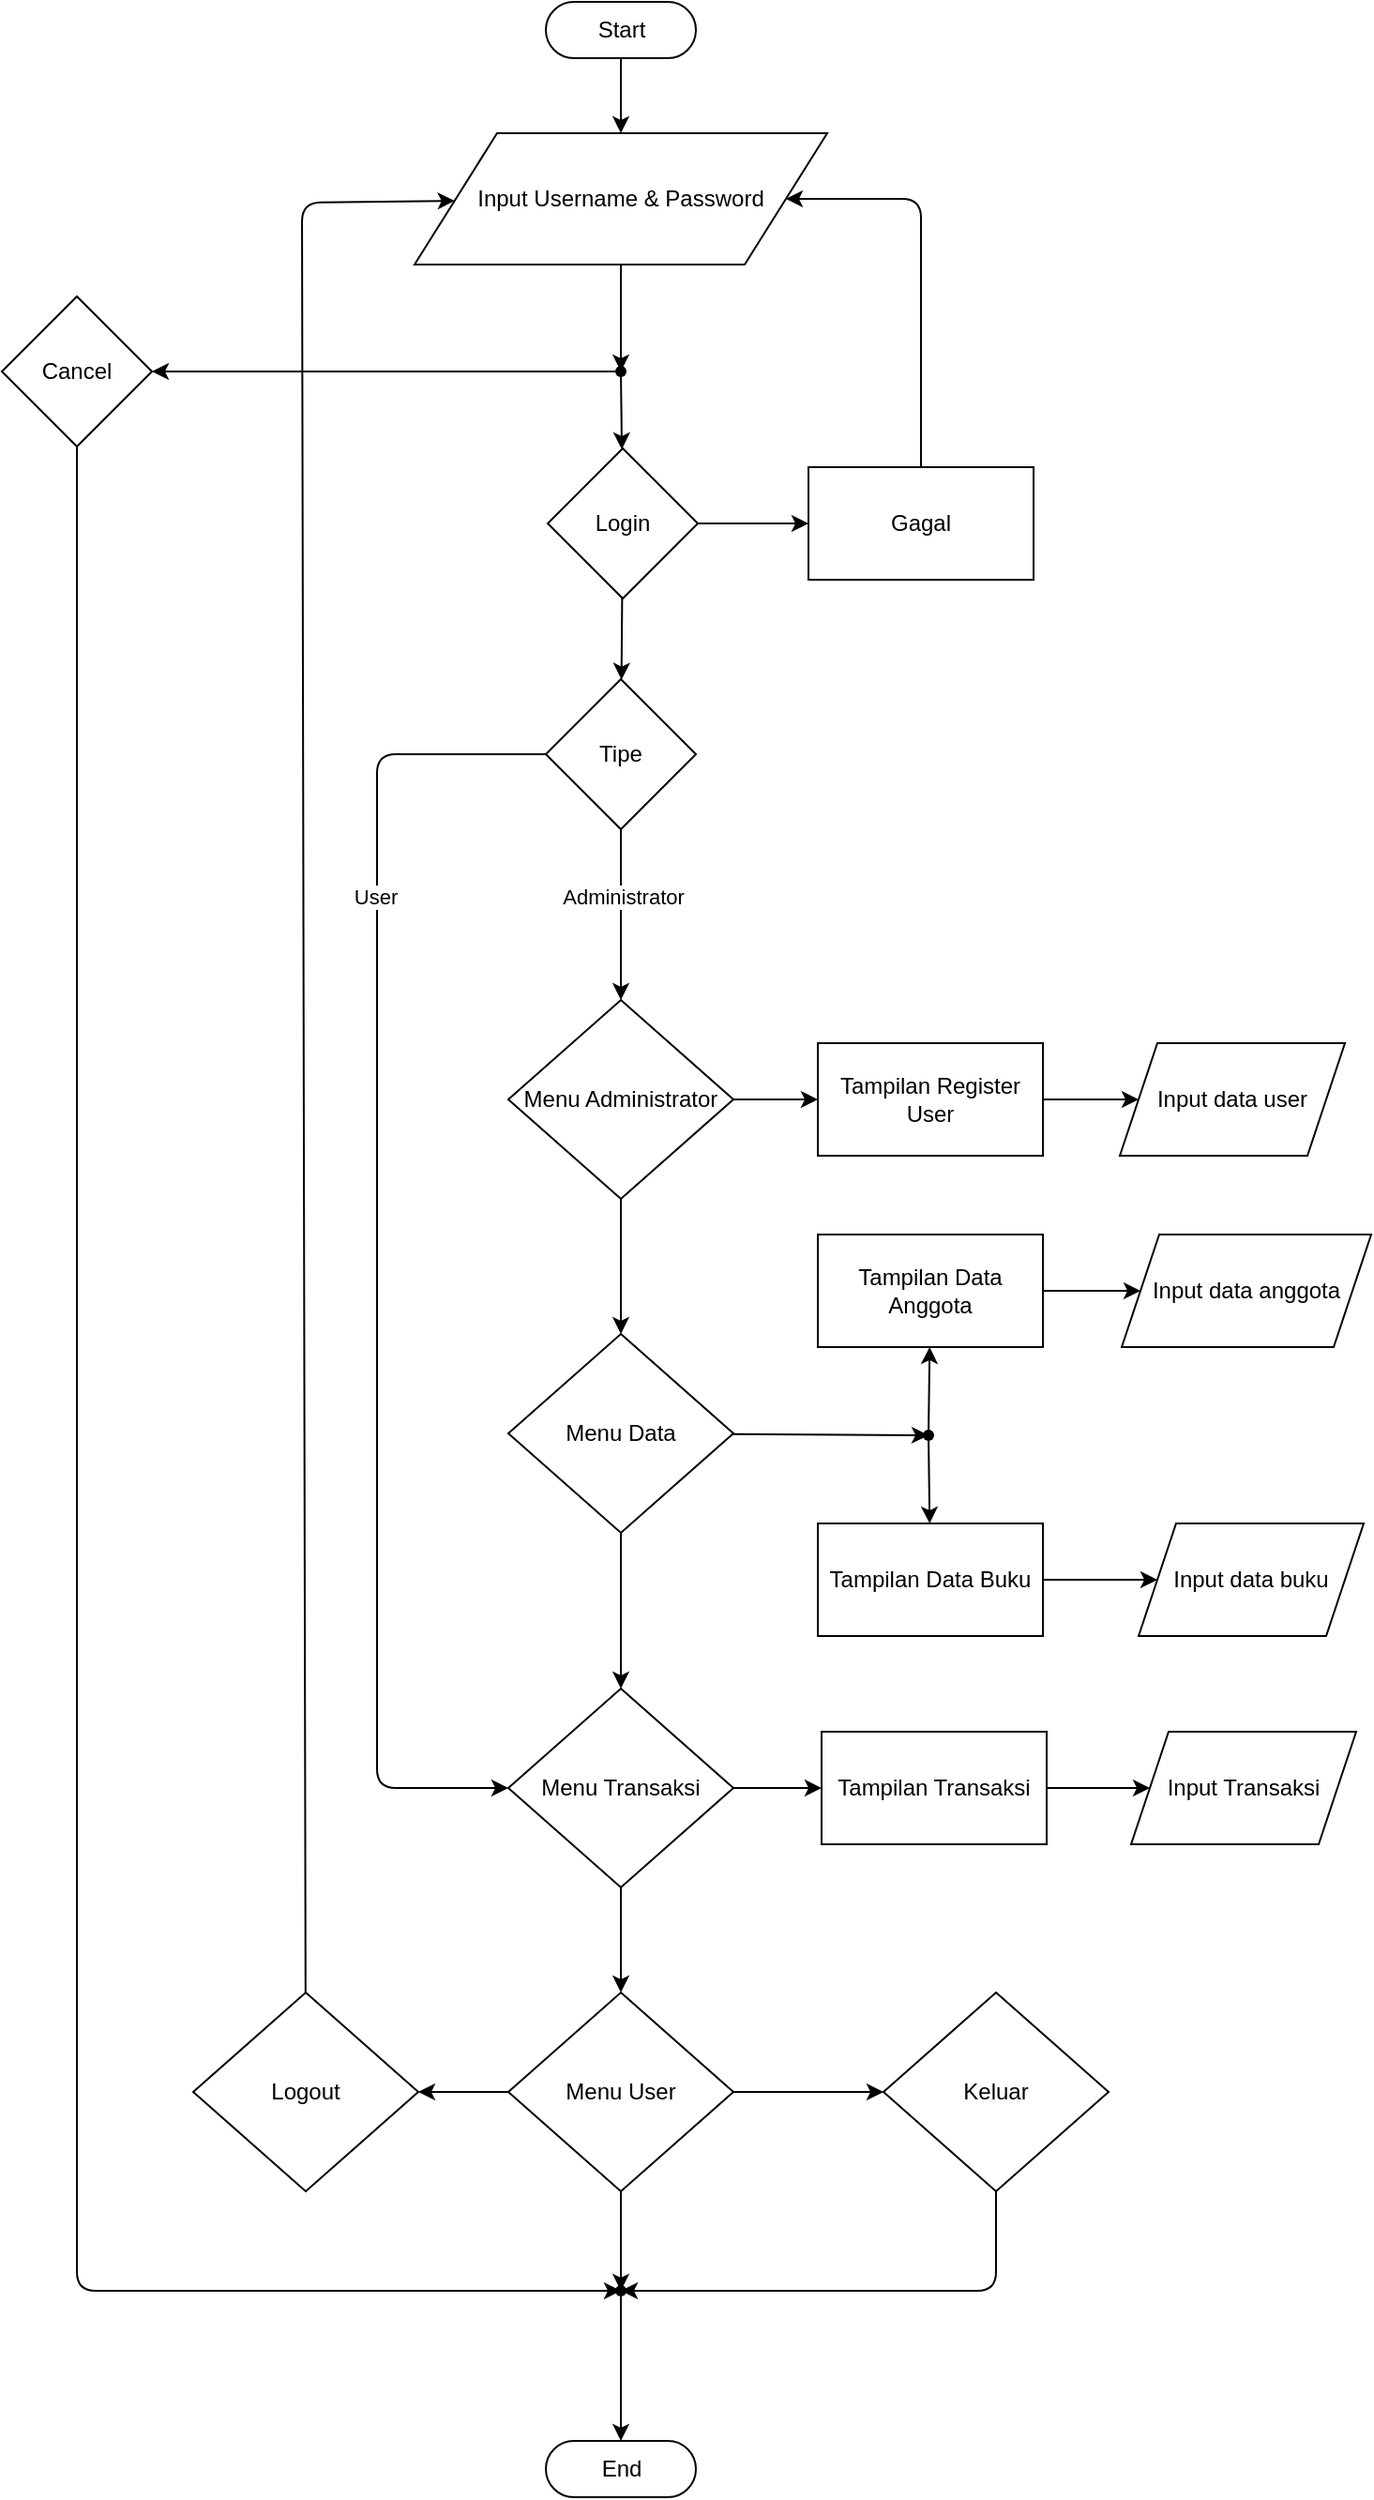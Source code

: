 <mxfile>
    <diagram id="jAlHZj3CrLI9LqWXMmIb" name="Page-1">
        <mxGraphModel dx="613" dy="475" grid="1" gridSize="10" guides="1" tooltips="1" connect="1" arrows="1" fold="1" page="1" pageScale="1" pageWidth="1200" pageHeight="1600" background="#ffffff" math="0" shadow="0">
            <root>
                <mxCell id="0"/>
                <mxCell id="1" parent="0"/>
                <mxCell id="15" value="" style="edgeStyle=none;html=1;entryX=0.5;entryY=0;entryDx=0;entryDy=0;" parent="1" source="5" target="25" edge="1">
                    <mxGeometry relative="1" as="geometry">
                        <mxPoint x="581" y="197" as="targetPoint"/>
                    </mxGeometry>
                </mxCell>
                <mxCell id="5" value="Start" style="html=1;dashed=0;whitespace=wrap;shape=mxgraph.dfd.start" parent="1" vertex="1">
                    <mxGeometry x="541" y="132" width="80" height="30" as="geometry"/>
                </mxCell>
                <mxCell id="19" value="" style="edgeStyle=none;html=1;" parent="1" source="82" target="18" edge="1">
                    <mxGeometry relative="1" as="geometry">
                        <mxPoint x="621" y="410.0" as="sourcePoint"/>
                    </mxGeometry>
                </mxCell>
                <mxCell id="38" value="" style="edgeStyle=none;html=1;" parent="1" source="82" target="37" edge="1">
                    <mxGeometry relative="1" as="geometry">
                        <mxPoint x="581" y="450.0" as="sourcePoint"/>
                    </mxGeometry>
                </mxCell>
                <mxCell id="18" value="Gagal" style="whiteSpace=wrap;html=1;dashed=0;" parent="1" vertex="1">
                    <mxGeometry x="681" y="380" width="120" height="60" as="geometry"/>
                </mxCell>
                <mxCell id="22" value="" style="endArrow=classic;html=1;" parent="1" source="18" target="25" edge="1">
                    <mxGeometry width="50" height="50" relative="1" as="geometry">
                        <mxPoint x="741" y="309" as="sourcePoint"/>
                        <mxPoint x="641" y="264" as="targetPoint"/>
                        <Array as="points">
                            <mxPoint x="741" y="237"/>
                        </Array>
                    </mxGeometry>
                </mxCell>
                <mxCell id="81" value="" style="edgeStyle=none;html=1;" parent="1" source="25" target="80" edge="1">
                    <mxGeometry relative="1" as="geometry"/>
                </mxCell>
                <mxCell id="25" value="Input Username &amp;amp; Password" style="shape=parallelogram;perimeter=parallelogramPerimeter;whiteSpace=wrap;html=1;dashed=0;" parent="1" vertex="1">
                    <mxGeometry x="471" y="202" width="220" height="70" as="geometry"/>
                </mxCell>
                <mxCell id="30" value="" style="edgeStyle=none;html=1;" parent="1" source="26" target="29" edge="1">
                    <mxGeometry relative="1" as="geometry"/>
                </mxCell>
                <mxCell id="34" value="" style="edgeStyle=none;html=1;" parent="1" source="26" target="33" edge="1">
                    <mxGeometry relative="1" as="geometry"/>
                </mxCell>
                <mxCell id="26" value="Menu Administrator" style="rhombus;whiteSpace=wrap;html=1;dashed=0;" parent="1" vertex="1">
                    <mxGeometry x="521" y="664" width="120" height="106" as="geometry"/>
                </mxCell>
                <mxCell id="32" value="" style="edgeStyle=none;html=1;" parent="1" source="29" target="31" edge="1">
                    <mxGeometry relative="1" as="geometry"/>
                </mxCell>
                <mxCell id="29" value="Tampilan Register User" style="whiteSpace=wrap;html=1;dashed=0;" parent="1" vertex="1">
                    <mxGeometry x="686" y="687" width="120" height="60" as="geometry"/>
                </mxCell>
                <mxCell id="31" value="Input data user" style="shape=parallelogram;perimeter=parallelogramPerimeter;whiteSpace=wrap;html=1;fixedSize=1;dashed=0;" parent="1" vertex="1">
                    <mxGeometry x="847" y="687" width="120" height="60" as="geometry"/>
                </mxCell>
                <mxCell id="46" value="" style="edgeStyle=none;html=1;" parent="1" source="33" target="45" edge="1">
                    <mxGeometry relative="1" as="geometry"/>
                </mxCell>
                <mxCell id="49" value="" style="edgeStyle=none;html=1;" parent="1" source="33" target="48" edge="1">
                    <mxGeometry relative="1" as="geometry"/>
                </mxCell>
                <mxCell id="33" value="Menu Data" style="rhombus;whiteSpace=wrap;html=1;dashed=0;" parent="1" vertex="1">
                    <mxGeometry x="521" y="842" width="120" height="106" as="geometry"/>
                </mxCell>
                <mxCell id="44" value="" style="edgeStyle=none;html=1;" parent="1" source="35" target="43" edge="1">
                    <mxGeometry relative="1" as="geometry"/>
                </mxCell>
                <mxCell id="35" value="Tampilan Data Anggota" style="whiteSpace=wrap;html=1;dashed=0;" parent="1" vertex="1">
                    <mxGeometry x="686" y="789" width="120" height="60" as="geometry"/>
                </mxCell>
                <mxCell id="39" value="" style="edgeStyle=none;html=1;" parent="1" source="37" target="26" edge="1">
                    <mxGeometry relative="1" as="geometry"/>
                </mxCell>
                <mxCell id="41" value="Administrator" style="edgeLabel;html=1;align=center;verticalAlign=middle;resizable=0;points=[];" parent="39" vertex="1" connectable="0">
                    <mxGeometry x="-0.294" y="1" relative="1" as="geometry">
                        <mxPoint y="4" as="offset"/>
                    </mxGeometry>
                </mxCell>
                <mxCell id="37" value="Tipe" style="rhombus;whiteSpace=wrap;html=1;dashed=0;" parent="1" vertex="1">
                    <mxGeometry x="541" y="493" width="80" height="80" as="geometry"/>
                </mxCell>
                <mxCell id="43" value="Input data anggota" style="shape=parallelogram;perimeter=parallelogramPerimeter;whiteSpace=wrap;html=1;fixedSize=1;dashed=0;" parent="1" vertex="1">
                    <mxGeometry x="848" y="789" width="133" height="60" as="geometry"/>
                </mxCell>
                <mxCell id="56" value="" style="edgeStyle=none;html=1;" parent="1" source="45" target="55" edge="1">
                    <mxGeometry relative="1" as="geometry"/>
                </mxCell>
                <mxCell id="62" value="" style="edgeStyle=none;html=1;" parent="1" source="45" target="61" edge="1">
                    <mxGeometry relative="1" as="geometry"/>
                </mxCell>
                <mxCell id="45" value="Menu Transaksi" style="rhombus;whiteSpace=wrap;html=1;dashed=0;" parent="1" vertex="1">
                    <mxGeometry x="521" y="1031" width="120" height="106" as="geometry"/>
                </mxCell>
                <mxCell id="50" value="" style="edgeStyle=none;html=1;" parent="1" source="48" target="35" edge="1">
                    <mxGeometry relative="1" as="geometry"/>
                </mxCell>
                <mxCell id="52" value="" style="edgeStyle=none;html=1;" parent="1" source="48" target="51" edge="1">
                    <mxGeometry relative="1" as="geometry"/>
                </mxCell>
                <mxCell id="48" value="" style="shape=waypoint;sketch=0;size=6;pointerEvents=1;points=[];fillColor=default;resizable=0;rotatable=0;perimeter=centerPerimeter;snapToPoint=1;dashed=0;" parent="1" vertex="1">
                    <mxGeometry x="735" y="886" width="20" height="20" as="geometry"/>
                </mxCell>
                <mxCell id="54" value="" style="edgeStyle=none;html=1;" parent="1" source="51" target="53" edge="1">
                    <mxGeometry relative="1" as="geometry"/>
                </mxCell>
                <mxCell id="51" value="Tampilan Data Buku" style="whiteSpace=wrap;html=1;sketch=0;dashed=0;" parent="1" vertex="1">
                    <mxGeometry x="686" y="943" width="120" height="60" as="geometry"/>
                </mxCell>
                <mxCell id="53" value="Input data buku" style="shape=parallelogram;perimeter=parallelogramPerimeter;whiteSpace=wrap;html=1;fixedSize=1;sketch=0;dashed=0;" parent="1" vertex="1">
                    <mxGeometry x="857" y="943" width="120" height="60" as="geometry"/>
                </mxCell>
                <mxCell id="58" value="" style="edgeStyle=none;html=1;" parent="1" source="55" target="57" edge="1">
                    <mxGeometry relative="1" as="geometry"/>
                </mxCell>
                <mxCell id="55" value="Tampilan Transaksi" style="whiteSpace=wrap;html=1;dashed=0;" parent="1" vertex="1">
                    <mxGeometry x="688" y="1054" width="120" height="60" as="geometry"/>
                </mxCell>
                <mxCell id="57" value="Input Transaksi" style="shape=parallelogram;perimeter=parallelogramPerimeter;whiteSpace=wrap;html=1;fixedSize=1;dashed=0;" parent="1" vertex="1">
                    <mxGeometry x="853" y="1054" width="120" height="60" as="geometry"/>
                </mxCell>
                <mxCell id="64" value="" style="edgeStyle=none;html=1;" parent="1" source="61" target="63" edge="1">
                    <mxGeometry relative="1" as="geometry">
                        <mxPoint x="473" y="1246" as="targetPoint"/>
                    </mxGeometry>
                </mxCell>
                <mxCell id="68" value="" style="edgeStyle=none;html=1;" parent="1" source="61" target="67" edge="1">
                    <mxGeometry relative="1" as="geometry"/>
                </mxCell>
                <mxCell id="70" value="" style="edgeStyle=none;html=1;" parent="1" source="61" target="69" edge="1">
                    <mxGeometry relative="1" as="geometry"/>
                </mxCell>
                <mxCell id="61" value="Menu User" style="rhombus;whiteSpace=wrap;html=1;dashed=0;" parent="1" vertex="1">
                    <mxGeometry x="521" y="1193" width="120" height="106" as="geometry"/>
                </mxCell>
                <mxCell id="63" value="Logout" style="rhombus;whiteSpace=wrap;html=1;dashed=0;" parent="1" vertex="1">
                    <mxGeometry x="353" y="1193" width="120" height="106" as="geometry"/>
                </mxCell>
                <mxCell id="65" value="" style="endArrow=classic;html=1;" parent="1" source="63" target="25" edge="1">
                    <mxGeometry width="50" height="50" relative="1" as="geometry">
                        <mxPoint x="371" y="529" as="sourcePoint"/>
                        <mxPoint x="421" y="479" as="targetPoint"/>
                        <Array as="points">
                            <mxPoint x="411" y="239"/>
                        </Array>
                    </mxGeometry>
                </mxCell>
                <mxCell id="73" value="" style="edgeStyle=none;html=1;" parent="1" source="67" target="72" edge="1">
                    <mxGeometry relative="1" as="geometry"/>
                </mxCell>
                <mxCell id="67" value="" style="shape=waypoint;sketch=0;size=6;pointerEvents=1;points=[];fillColor=default;resizable=0;rotatable=0;perimeter=centerPerimeter;snapToPoint=1;dashed=0;" parent="1" vertex="1">
                    <mxGeometry x="571" y="1342" width="20" height="20" as="geometry"/>
                </mxCell>
                <mxCell id="69" value="Keluar" style="rhombus;whiteSpace=wrap;html=1;dashed=0;" parent="1" vertex="1">
                    <mxGeometry x="721" y="1193" width="120" height="106" as="geometry"/>
                </mxCell>
                <mxCell id="71" value="" style="endArrow=classic;html=1;" parent="1" source="69" target="67" edge="1">
                    <mxGeometry width="50" height="50" relative="1" as="geometry">
                        <mxPoint x="631" y="1251" as="sourcePoint"/>
                        <mxPoint x="681" y="1201" as="targetPoint"/>
                        <Array as="points">
                            <mxPoint x="781" y="1352"/>
                        </Array>
                    </mxGeometry>
                </mxCell>
                <mxCell id="72" value="End" style="html=1;dashed=0;whitespace=wrap;shape=mxgraph.dfd.start" parent="1" vertex="1">
                    <mxGeometry x="541" y="1432" width="80" height="30" as="geometry"/>
                </mxCell>
                <mxCell id="83" value="" style="edgeStyle=none;html=1;" parent="1" source="80" target="82" edge="1">
                    <mxGeometry relative="1" as="geometry"/>
                </mxCell>
                <mxCell id="87" value="" style="edgeStyle=none;html=1;" parent="1" source="80" target="86" edge="1">
                    <mxGeometry relative="1" as="geometry"/>
                </mxCell>
                <mxCell id="80" value="" style="shape=waypoint;sketch=0;size=6;pointerEvents=1;points=[];fillColor=default;resizable=0;rotatable=0;perimeter=centerPerimeter;snapToPoint=1;dashed=0;" parent="1" vertex="1">
                    <mxGeometry x="571" y="319" width="20" height="20" as="geometry"/>
                </mxCell>
                <mxCell id="82" value="Login" style="rhombus;whiteSpace=wrap;html=1;dashed=0;" parent="1" vertex="1">
                    <mxGeometry x="542" y="370" width="80" height="80" as="geometry"/>
                </mxCell>
                <mxCell id="86" value="Cancel" style="rhombus;whiteSpace=wrap;html=1;sketch=0;dashed=0;" parent="1" vertex="1">
                    <mxGeometry x="251" y="289" width="80" height="80" as="geometry"/>
                </mxCell>
                <mxCell id="88" value="" style="endArrow=classic;html=1;entryX=0.7;entryY=1.15;entryDx=0;entryDy=0;entryPerimeter=0;" parent="1" source="86" target="67" edge="1">
                    <mxGeometry width="50" height="50" relative="1" as="geometry">
                        <mxPoint x="261" y="579" as="sourcePoint"/>
                        <mxPoint x="311" y="529" as="targetPoint"/>
                        <Array as="points">
                            <mxPoint x="291" y="1352"/>
                        </Array>
                    </mxGeometry>
                </mxCell>
                <mxCell id="89" value="" style="endArrow=classic;html=1;" parent="1" source="37" target="45" edge="1">
                    <mxGeometry width="50" height="50" relative="1" as="geometry">
                        <mxPoint x="451" y="569" as="sourcePoint"/>
                        <mxPoint x="501" y="519" as="targetPoint"/>
                        <Array as="points">
                            <mxPoint x="451" y="533"/>
                            <mxPoint x="451" y="1084"/>
                        </Array>
                    </mxGeometry>
                </mxCell>
                <mxCell id="92" value="User" style="edgeLabel;html=1;align=center;verticalAlign=middle;resizable=0;points=[];" parent="89" vertex="1" connectable="0">
                    <mxGeometry x="-0.312" y="-1" relative="1" as="geometry">
                        <mxPoint y="-79" as="offset"/>
                    </mxGeometry>
                </mxCell>
            </root>
        </mxGraphModel>
    </diagram>
</mxfile>